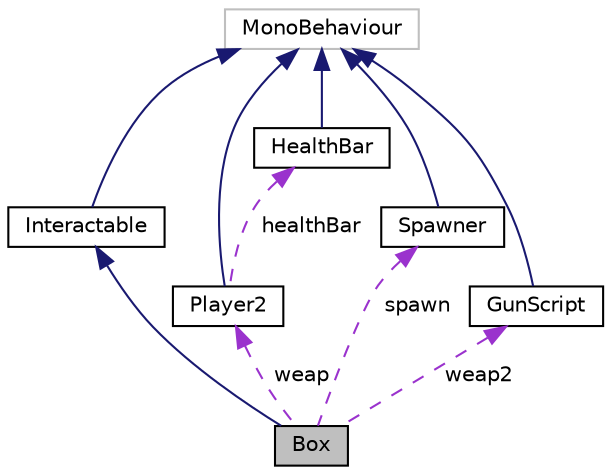 digraph "Box"
{
 // LATEX_PDF_SIZE
  edge [fontname="Helvetica",fontsize="10",labelfontname="Helvetica",labelfontsize="10"];
  node [fontname="Helvetica",fontsize="10",shape=record];
  Node1 [label="Box",height=0.2,width=0.4,color="black", fillcolor="grey75", style="filled", fontcolor="black",tooltip="Klasa, która odpowiada za obsługę skrzynek"];
  Node2 -> Node1 [dir="back",color="midnightblue",fontsize="10",style="solid"];
  Node2 [label="Interactable",height=0.2,width=0.4,color="black", fillcolor="white", style="filled",URL="$classInteractable.html",tooltip="Abstrakcyjna klasa określająca typy interakcji"];
  Node3 -> Node2 [dir="back",color="midnightblue",fontsize="10",style="solid"];
  Node3 [label="MonoBehaviour",height=0.2,width=0.4,color="grey75", fillcolor="white", style="filled",tooltip=" "];
  Node4 -> Node1 [dir="back",color="darkorchid3",fontsize="10",style="dashed",label=" weap" ];
  Node4 [label="Player2",height=0.2,width=0.4,color="black", fillcolor="white", style="filled",URL="$classPlayer2.html",tooltip="Klasa, która odpowiada za obsługę gracza i jego interfejsu"];
  Node3 -> Node4 [dir="back",color="midnightblue",fontsize="10",style="solid"];
  Node5 -> Node4 [dir="back",color="darkorchid3",fontsize="10",style="dashed",label=" healthBar" ];
  Node5 [label="HealthBar",height=0.2,width=0.4,color="black", fillcolor="white", style="filled",URL="$classHealthBar.html",tooltip="Klasa, która odpowiada za obsługę paska zdrowia"];
  Node3 -> Node5 [dir="back",color="midnightblue",fontsize="10",style="solid"];
  Node6 -> Node1 [dir="back",color="darkorchid3",fontsize="10",style="dashed",label=" spawn" ];
  Node6 [label="Spawner",height=0.2,width=0.4,color="black", fillcolor="white", style="filled",URL="$classSpawner.html",tooltip="Klasa, która odpowiada za spawn przeciwników i punkty gracza"];
  Node3 -> Node6 [dir="back",color="midnightblue",fontsize="10",style="solid"];
  Node7 -> Node1 [dir="back",color="darkorchid3",fontsize="10",style="dashed",label=" weap2" ];
  Node7 [label="GunScript",height=0.2,width=0.4,color="black", fillcolor="white", style="filled",URL="$classGunScript.html",tooltip="Klasa, która odpowiada za obsługę broni"];
  Node3 -> Node7 [dir="back",color="midnightblue",fontsize="10",style="solid"];
}
